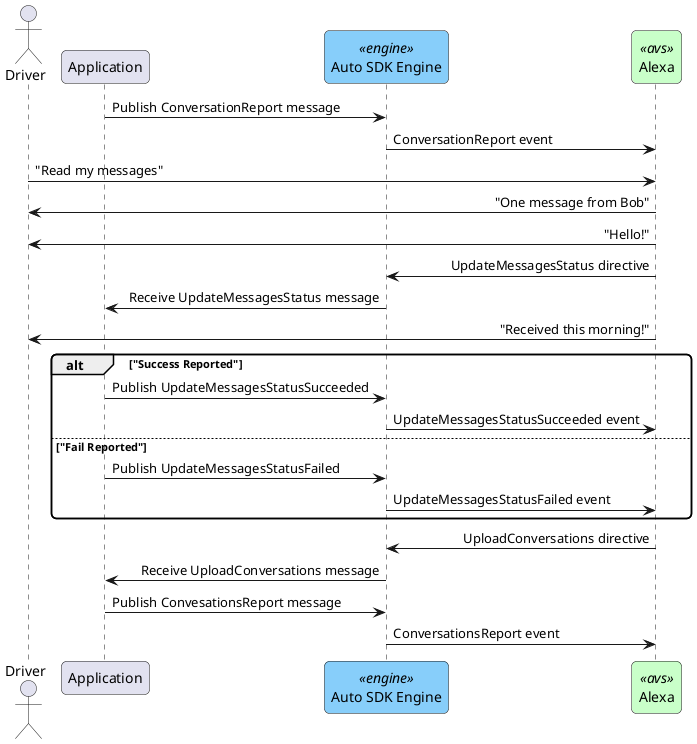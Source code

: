 @startuml

<style>
sequenceDiagram {
    .engine {
        BackgroundColor LightSkyBlue
        BorderColor CornflowerBlue
    }
    .avs {
        BackgroundColor TECHNOLOGY
        BorderColor Green
    }
}
</style>

skinparam roundcorner 10
skinparam sequenceMessageAlign direction

actor Driver Order 10
participant Application  order 30
participant "Auto SDK Engine"  as AutoSDK  <<engine>> order 40
participant "Alexa" as Alexa <<avs>> order 50

Application -> AutoSDK: Publish ConversationReport message
AutoSDK -> Alexa: ConversationReport event

Driver -> Alexa: "Read my messages"
Alexa -> Driver: "One message from Bob" 
Alexa -> Driver: "Hello!"
Alexa -> AutoSDK: UpdateMessagesStatus directive
AutoSDK -> Application: Receive UpdateMessagesStatus message
Alexa -> Driver: "Received this morning!"

alt "Success Reported"
	Application -> AutoSDK: Publish UpdateMessagesStatusSucceeded
    AutoSDK -> Alexa: UpdateMessagesStatusSucceeded event
else "Fail Reported"
	Application -> AutoSDK: Publish UpdateMessagesStatusFailed
    AutoSDK -> Alexa: UpdateMessagesStatusFailed event
end

Alexa -> AutoSDK: UploadConversations directive
AutoSDK -> Application: Receive UploadConversations message
Application -> AutoSDK: Publish ConvesationsReport message 
AutoSDK -> Alexa: ConversationsReport event

@enduml